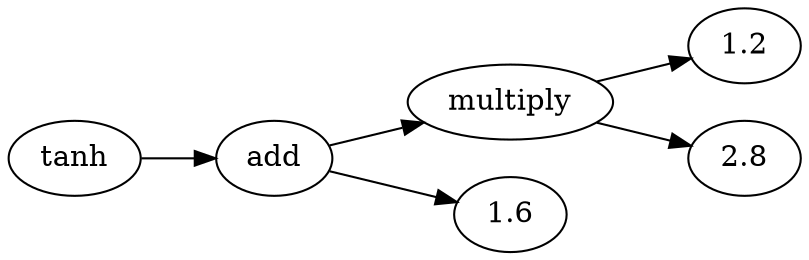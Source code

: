 digraph function4 {
	rankdir=LR
	140130332613488 [label=tanh]
	140130332188720 [label=add]
	140130332613488 -> 140130332188720
	140130332188000 [label=multiply]
	140130332188720 -> 140130332188000
	140130332492864 [label=1.2]
	140130332188000 -> 140130332492864
	140130337404656 [label=2.8]
	140130332188000 -> 140130337404656
	140130337404352 [label=1.6]
	140130332188720 -> 140130337404352
}
